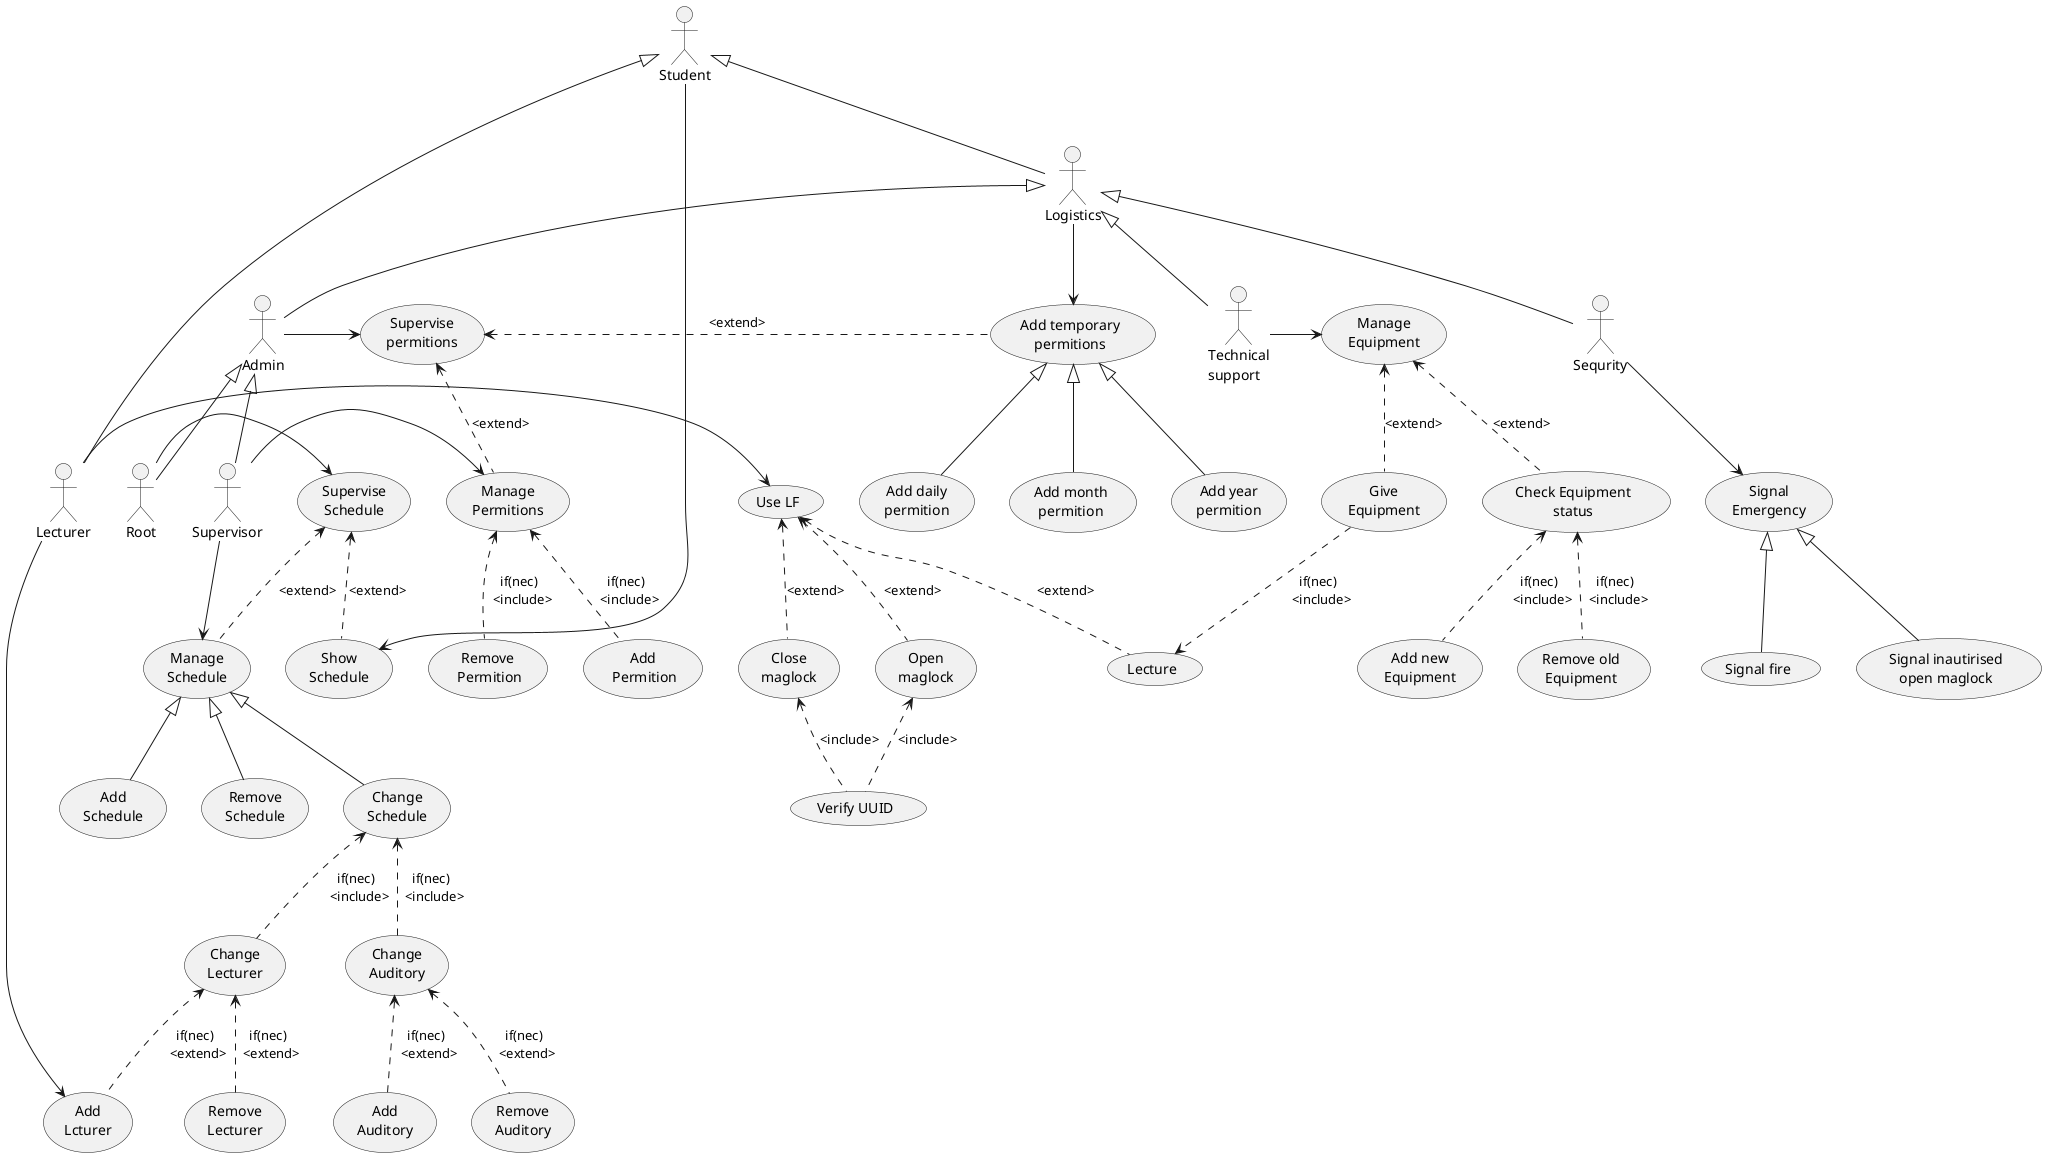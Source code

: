 @startuml

'------------------------------------------------------------------
'   Schedule
'------------------------------------------------------------------
(Supervise\nSchedule) as SS
(Show\nSchedule) as ShS
(Manage\nSchedule) as MS
(Change\nSchedule) as CS
(Add\nSchedule) as AdS
(Remove\nSchedule) as RS
(Change\nAuditory) as CA
(Add\nAuditory) as  AA
(Remove\nAuditory) as  RA
(Change\nLecturer) as CL 
(Add\nLcturer) as AL
(Remove\nLecturer) as RL

ShS -u.> SS : <extend>
MS -u.> SS : <extend>
CS -u-|> MS 
AA -u.> CA : if(nec)\n  <extend>
RA -u.> CA : if(nec)\n  <extend>
AdS -u-|> MS 
RS -u-|> MS 
CA -u.> CS : if(nec)\n  <include>
CL -u.> CS : if(nec)\n  <include>
AL -u.> CL : if(nec)\n  <extend>
RL -u.> CL : if(nec)\n  <extend>

'------------------------------------------------------------------



'------------------------------------------------------------------
'   Permition
'------------------------------------------------------------------
(Supervise\npermitions) as SP
(Add temporary\npermitions) as ATP
(Manage\nPermitions) as MP
(Add\n Permition) as AP
(Remove\n Permition) as RP
(Add daily\npermition) as ADP
(Add month\npermition) as AMP
(Add year\npermition) as AYP

MP -u.> SP : <extend>
AP -u.> MP : if(nec)\n  <include>
RP -u.> MP : if(nec)\n  <include>
ATP -l.> SP : <extend>
ADP -u-|> ATP
AMP -u-|> ATP
AYP -u-|> ATP
'------------------------------------------------------------------


'------------------------------------------------------------------
'   Use LF
'------------------------------------------------------------------
(Use LF) as ULF
(Open\nmaglock) as OM
(Lecture) as L
(Close\nmaglock) as CM
(Verify UUID) as VUUID

OM -u.> ULF : <extend> 
CM -u.> ULF : <extend>
L -u.> ULF : <extend>
VUUID -u.> OM : <include> 
VUUID -u.> CM : <include> 
'------------------------------------------------------------------


'------------------------------------------------------------------
'   Manage Equipment
'------------------------------------------------------------------
(Manage\nEquipment) as ME
(Give\nEquipment) as GE
(Check Equipment\nstatus) as CES
(Add new\nEquipment) as AE
(Remove old\nEquipment) as RE

GE -u.> ME : <extend>
CES -u.> ME : <extend>
AE -u.> CES : if(nec)\n  <include>
RE -u.> CES : if(nec)\n  <include>
'------------------------------------------------------------------

GE -d.> L : if(nec)\n  <include>

'------------------------------------------------------------------
'   Sequrity
'------------------------------------------------------------------
(Signal\nEmergency) as SE
(Signal inautirised\nopen maglock) as SIOM
(Signal fire) as SF

SIOM -u-|> SE
SF -u-|> SE
'------------------------------------------------------------------

'------------------------------------------------------------------
'   Actors
'------------------------------------------------------------------
:Student: as St
:Lecturer: as Lct
:Supervisor: as Sup
:Root: as Rt
:Sequrity: as Seq
:Admin: as Ad
:Logistics: as Lgs
:Technical\nsupport: as TH

Lct -u-|> St
Lgs -u-|> St
TH -u-|> Lgs
Sup -u-|> Ad
Rt -u-|> Ad
Ad -u-|> Lgs
Seq -u-|> Lgs
'------------------------------------------------------------------


'------------------------------------------------------------------
'   Use case lincks
'------------------------------------------------------------------
St -> ShS

Lct -> ULF
Lct -> AL
Rt -> SS
Ad -> SP

Sup -> MS
Sup -> MP

TH -> ME

Seq --> SE

Lgs -> ATP
'------------------------------------------------------------------

@enduml